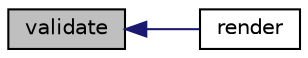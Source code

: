 digraph "validate"
{
  edge [fontname="Helvetica",fontsize="10",labelfontname="Helvetica",labelfontsize="10"];
  node [fontname="Helvetica",fontsize="10",shape=record];
  rankdir="LR";
  Node1 [label="validate",height=0.2,width=0.4,color="black", fillcolor="grey75", style="filled" fontcolor="black"];
  Node1 -> Node2 [dir="back",color="midnightblue",fontsize="10",style="solid"];
  Node2 [label="render",height=0.2,width=0.4,color="black", fillcolor="white", style="filled",URL="$class_form_builder_field.html#aa4b074485f3cbfcc9f12c3bc806aaba4"];
}
